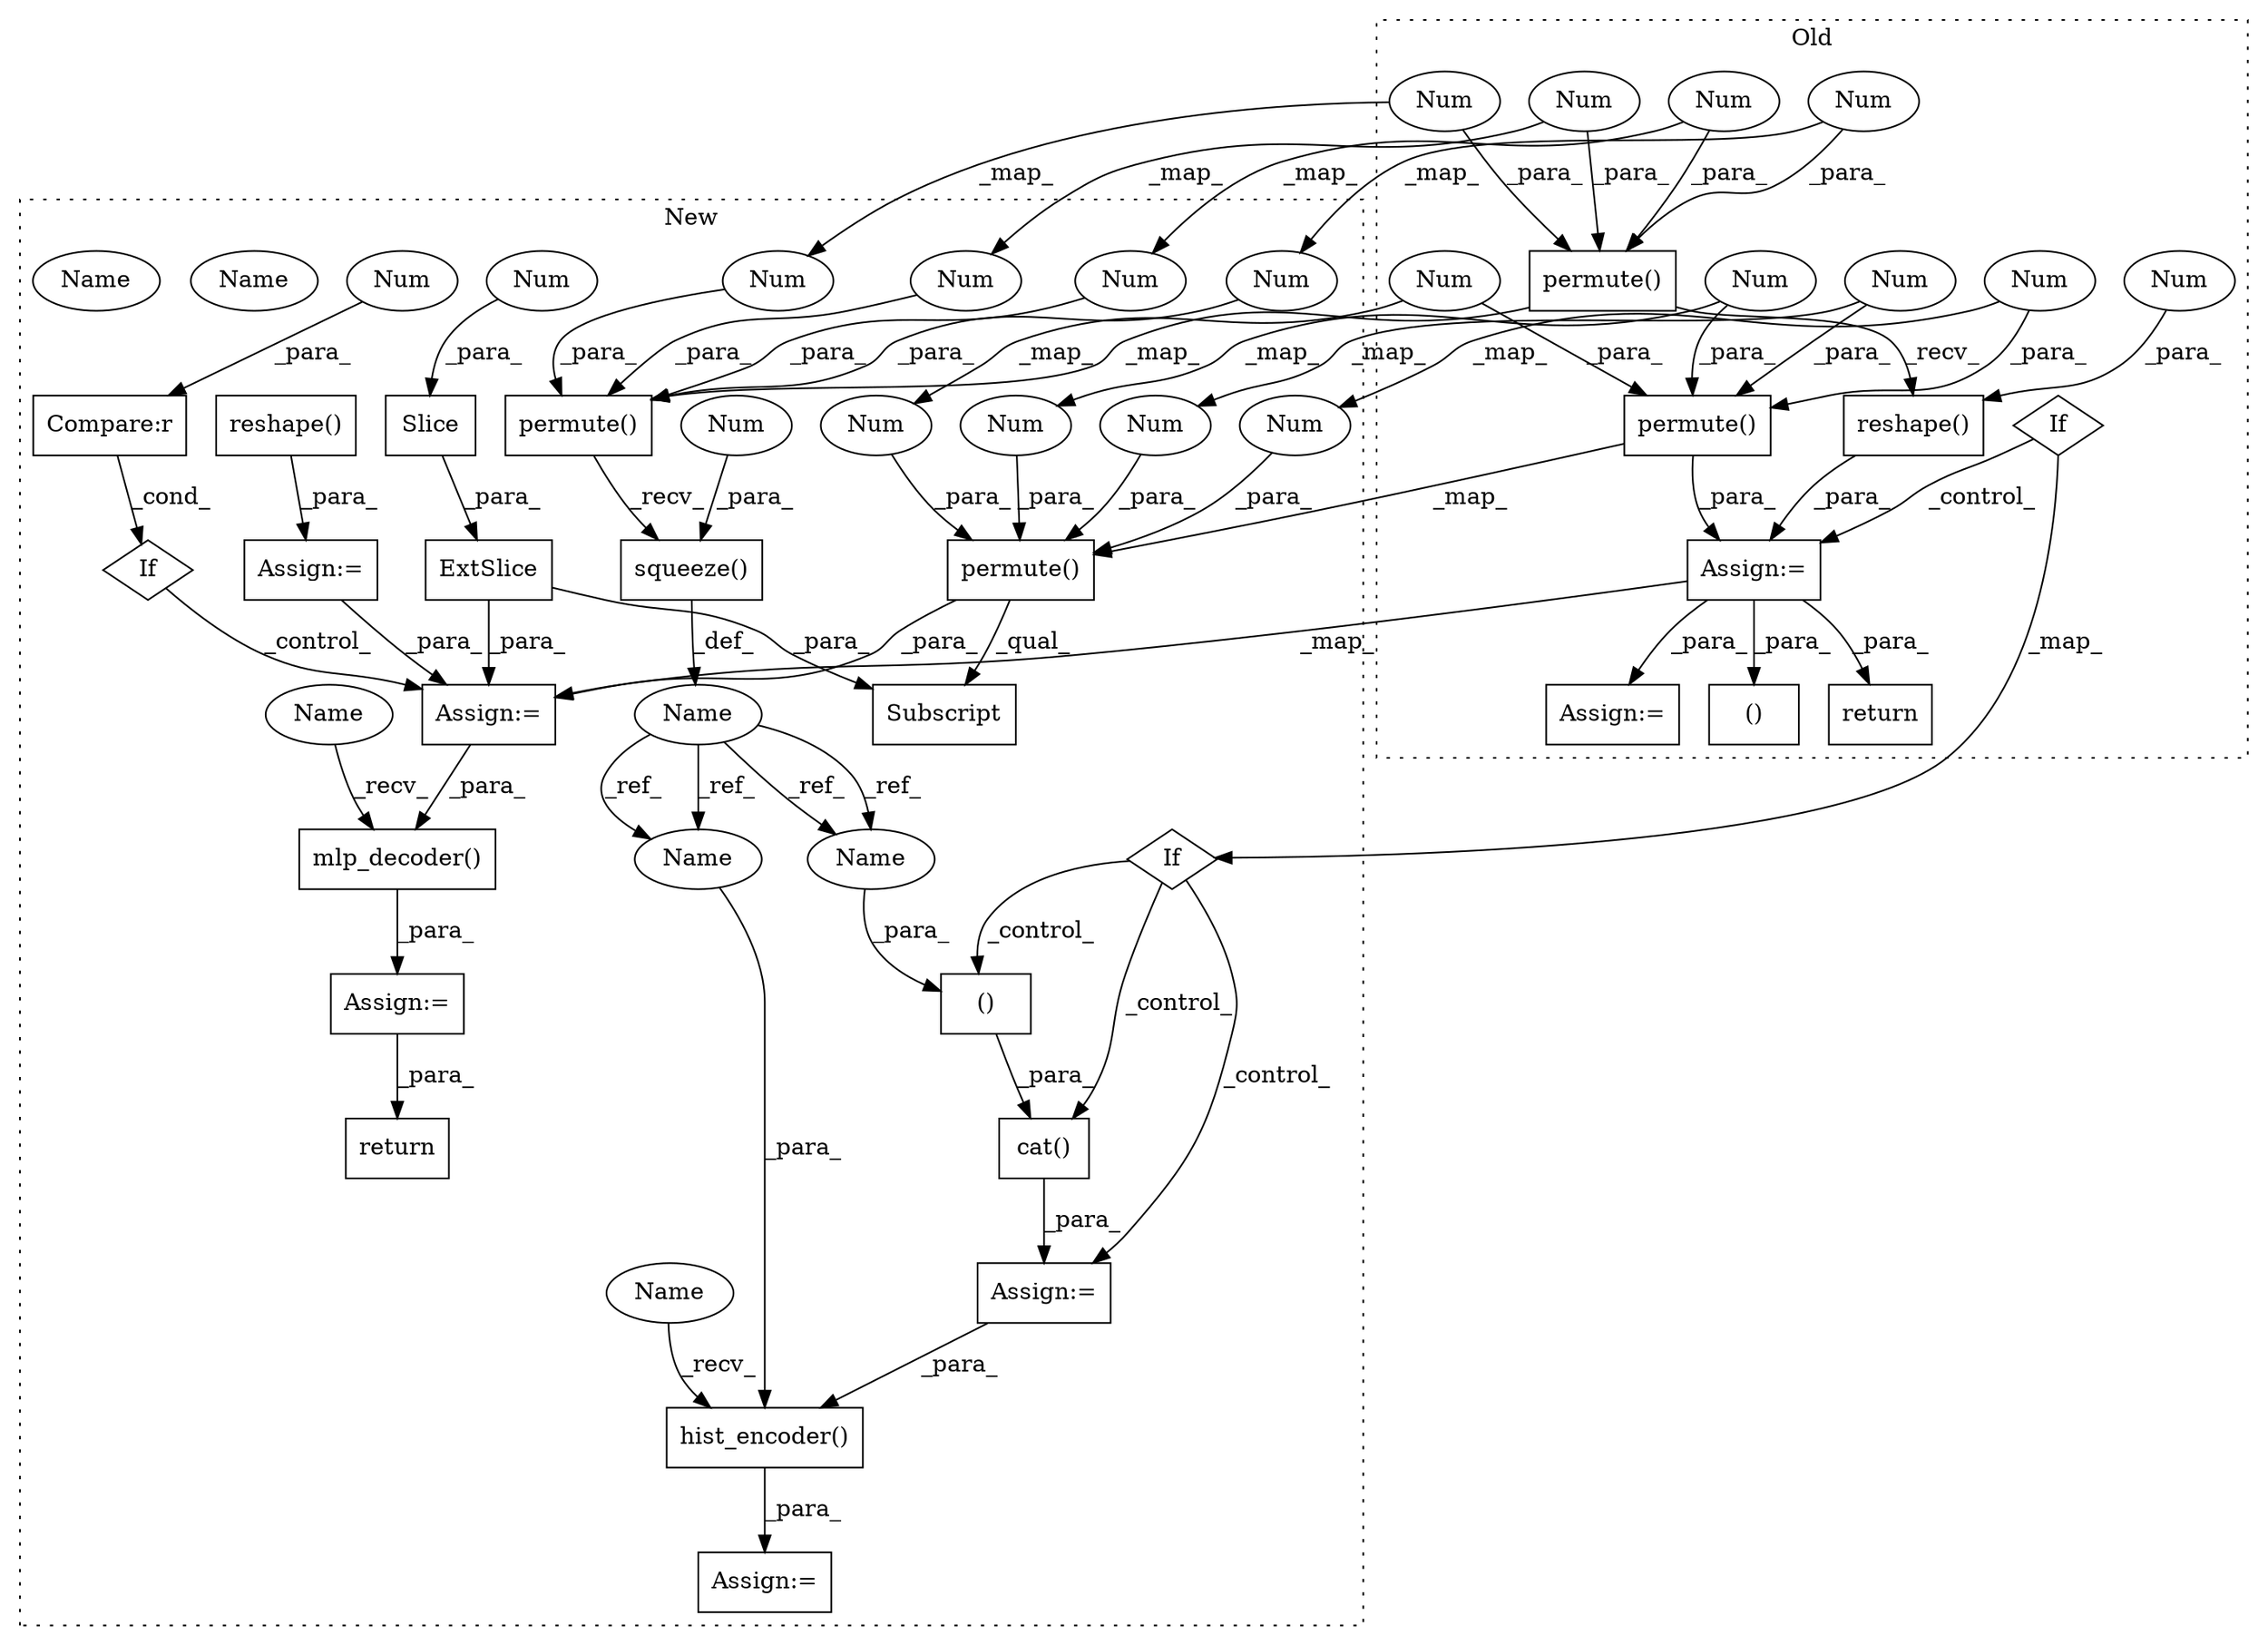 digraph G {
subgraph cluster0 {
1 [label="reshape()" a="75" s="5271,5317" l="18,1" shape="box"];
3 [label="Assign:=" a="68" s="5798" l="6" shape="box"];
7 [label="permute()" a="75" s="5164,5189" l="18,1" shape="box"];
9 [label="Num" a="76" s="5188" l="1" shape="ellipse"];
11 [label="Num" a="76" s="5184" l="1" shape="ellipse"];
13 [label="Num" a="76" s="5186" l="1" shape="ellipse"];
15 [label="Num" a="76" s="5182" l="1" shape="ellipse"];
17 [label="Num" a="76" s="5315" l="2" shape="ellipse"];
20 [label="()" a="54" s="5798" l="3" shape="box"];
24 [label="Assign:=" a="68" s="5710" l="3" shape="box"];
29 [label="If" a="96" s="5564" l="3" shape="diamond"];
31 [label="permute()" a="75" s="5390,5415" l="18,1" shape="box"];
36 [label="Num" a="76" s="5408" l="1" shape="ellipse"];
38 [label="Num" a="76" s="5412" l="1" shape="ellipse"];
39 [label="Num" a="76" s="5414" l="1" shape="ellipse"];
41 [label="Num" a="76" s="5410" l="1" shape="ellipse"];
48 [label="return" a="93" s="5889" l="7" shape="box"];
label = "Old";
style="dotted";
}
subgraph cluster1 {
2 [label="cat()" a="75" s="6764,6800" l="10,8" shape="box"];
4 [label="Assign:=" a="68" s="6761" l="3" shape="box"];
5 [label="()" a="54" s="6788" l="11" shape="box"];
6 [label="Assign:=" a="68" s="6852" l="6" shape="box"];
8 [label="permute()" a="75" s="6450,6475" l="18,1" shape="box"];
10 [label="Num" a="76" s="6474" l="1" shape="ellipse"];
12 [label="Num" a="76" s="6470" l="1" shape="ellipse"];
14 [label="Num" a="76" s="6472" l="1" shape="ellipse"];
16 [label="Num" a="76" s="6468" l="1" shape="ellipse"];
18 [label="squeeze()" a="75" s="6450,6487" l="35,1" shape="box"];
19 [label="Num" a="76" s="6485" l="2" shape="ellipse"];
21 [label="Name" a="87" s="6541" l="13" shape="ellipse"];
22 [label="hist_encoder()" a="75" s="6858,6889" l="18,1" shape="box"];
23 [label="mlp_decoder()" a="75" s="7521,7545" l="17,1" shape="box"];
25 [label="Assign:=" a="68" s="7436" l="3" shape="box"];
26 [label="If" a="96" s="7389" l="3" shape="diamond"];
27 [label="reshape()" a="75" s="7271,7333" l="16,1" shape="box"];
28 [label="If" a="96" s="6611" l="3" shape="diamond"];
30 [label="Compare:r" a="40" s="7392" l="23" shape="box"];
32 [label="permute()" a="75" s="6985,7010" l="18,1" shape="box"];
33 [label="Subscript" a="63" s="6985,0" l="36,0" shape="box"];
34 [label="Slice" a="80" s="7016" l="1" shape="box"];
35 [label="Num" a="76" s="7003" l="1" shape="ellipse"];
37 [label="Num" a="76" s="7009" l="1" shape="ellipse"];
40 [label="Num" a="76" s="7007" l="1" shape="ellipse"];
42 [label="Num" a="76" s="7005" l="1" shape="ellipse"];
43 [label="ExtSlice" a="85" s="6985" l="9" shape="box"];
44 [label="Num" a="76" s="7016" l="1" shape="ellipse"];
45 [label="Num" a="76" s="7414" l="1" shape="ellipse"];
46 [label="Assign:=" a="68" s="7518" l="3" shape="box"];
47 [label="Assign:=" a="68" s="7268" l="3" shape="box"];
49 [label="return" a="93" s="7564" l="7" shape="box"];
50 [label="Name" a="87" s="6858" l="4" shape="ellipse"];
51 [label="Name" a="87" s="7521" l="4" shape="ellipse"];
52 [label="Name" a="87" s="6775" l="13" shape="ellipse"];
53 [label="Name" a="87" s="6876" l="13" shape="ellipse"];
54 [label="Name" a="87" s="6775" l="13" shape="ellipse"];
55 [label="Name" a="87" s="6876" l="13" shape="ellipse"];
label = "New";
style="dotted";
}
1 -> 24 [label="_para_"];
2 -> 4 [label="_para_"];
4 -> 22 [label="_para_"];
5 -> 2 [label="_para_"];
7 -> 8 [label="_map_"];
7 -> 1 [label="_recv_"];
8 -> 18 [label="_recv_"];
9 -> 7 [label="_para_"];
9 -> 10 [label="_map_"];
10 -> 8 [label="_para_"];
11 -> 7 [label="_para_"];
11 -> 12 [label="_map_"];
12 -> 8 [label="_para_"];
13 -> 14 [label="_map_"];
13 -> 7 [label="_para_"];
14 -> 8 [label="_para_"];
15 -> 7 [label="_para_"];
15 -> 16 [label="_map_"];
16 -> 8 [label="_para_"];
17 -> 1 [label="_para_"];
18 -> 21 [label="_def_"];
19 -> 18 [label="_para_"];
21 -> 54 [label="_ref_"];
21 -> 54 [label="_ref_"];
21 -> 55 [label="_ref_"];
21 -> 55 [label="_ref_"];
22 -> 6 [label="_para_"];
23 -> 46 [label="_para_"];
24 -> 48 [label="_para_"];
24 -> 20 [label="_para_"];
24 -> 25 [label="_map_"];
24 -> 3 [label="_para_"];
25 -> 23 [label="_para_"];
26 -> 25 [label="_control_"];
27 -> 47 [label="_para_"];
28 -> 2 [label="_control_"];
28 -> 4 [label="_control_"];
28 -> 5 [label="_control_"];
29 -> 24 [label="_control_"];
29 -> 28 [label="_map_"];
30 -> 26 [label="_cond_"];
31 -> 24 [label="_para_"];
31 -> 32 [label="_map_"];
32 -> 25 [label="_para_"];
32 -> 33 [label="_qual_"];
34 -> 43 [label="_para_"];
35 -> 32 [label="_para_"];
36 -> 35 [label="_map_"];
36 -> 31 [label="_para_"];
37 -> 32 [label="_para_"];
38 -> 37 [label="_map_"];
38 -> 31 [label="_para_"];
39 -> 40 [label="_map_"];
39 -> 31 [label="_para_"];
40 -> 32 [label="_para_"];
41 -> 31 [label="_para_"];
41 -> 42 [label="_map_"];
42 -> 32 [label="_para_"];
43 -> 25 [label="_para_"];
43 -> 33 [label="_para_"];
44 -> 34 [label="_para_"];
45 -> 30 [label="_para_"];
46 -> 49 [label="_para_"];
47 -> 25 [label="_para_"];
50 -> 22 [label="_recv_"];
51 -> 23 [label="_recv_"];
54 -> 5 [label="_para_"];
55 -> 22 [label="_para_"];
}
